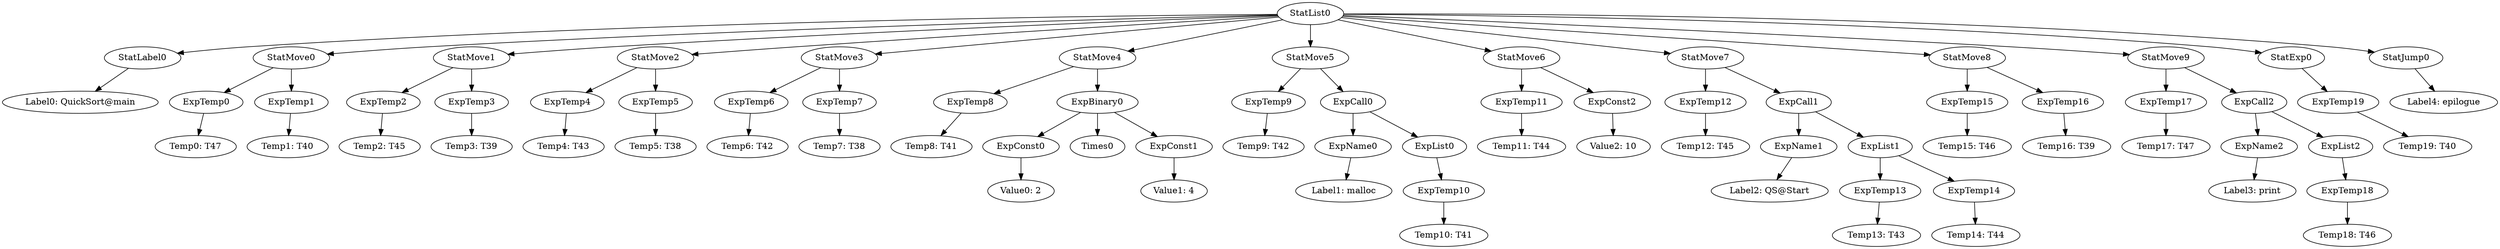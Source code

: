 digraph {
	ordering = out;
	ExpTemp9 -> "Temp9: T42";
	ExpBinary0 -> ExpConst0;
	ExpBinary0 -> Times0;
	ExpBinary0 -> ExpConst1;
	ExpTemp12 -> "Temp12: T45";
	ExpConst0 -> "Value0: 2";
	StatMove5 -> ExpTemp9;
	StatMove5 -> ExpCall0;
	ExpConst1 -> "Value1: 4";
	StatMove4 -> ExpTemp8;
	StatMove4 -> ExpBinary0;
	StatMove7 -> ExpTemp12;
	StatMove7 -> ExpCall1;
	ExpList1 -> ExpTemp13;
	ExpList1 -> ExpTemp14;
	ExpTemp18 -> "Temp18: T46";
	ExpTemp8 -> "Temp8: T41";
	StatMove1 -> ExpTemp2;
	StatMove1 -> ExpTemp3;
	ExpName0 -> "Label1: malloc";
	ExpTemp4 -> "Temp4: T43";
	StatMove3 -> ExpTemp6;
	StatMove3 -> ExpTemp7;
	ExpTemp5 -> "Temp5: T38";
	ExpTemp1 -> "Temp1: T40";
	ExpTemp14 -> "Temp14: T44";
	ExpName2 -> "Label3: print";
	ExpTemp7 -> "Temp7: T38";
	ExpTemp0 -> "Temp0: T47";
	StatList0 -> StatLabel0;
	StatList0 -> StatMove0;
	StatList0 -> StatMove1;
	StatList0 -> StatMove2;
	StatList0 -> StatMove3;
	StatList0 -> StatMove4;
	StatList0 -> StatMove5;
	StatList0 -> StatMove6;
	StatList0 -> StatMove7;
	StatList0 -> StatMove8;
	StatList0 -> StatMove9;
	StatList0 -> StatExp0;
	StatList0 -> StatJump0;
	StatLabel0 -> "Label0: QuickSort@main";
	ExpTemp3 -> "Temp3: T39";
	ExpTemp2 -> "Temp2: T45";
	ExpTemp10 -> "Temp10: T41";
	ExpCall0 -> ExpName0;
	ExpCall0 -> ExpList0;
	ExpTemp17 -> "Temp17: T47";
	ExpList0 -> ExpTemp10;
	ExpTemp6 -> "Temp6: T42";
	StatMove6 -> ExpTemp11;
	StatMove6 -> ExpConst2;
	ExpConst2 -> "Value2: 10";
	ExpCall2 -> ExpName2;
	ExpCall2 -> ExpList2;
	ExpTemp15 -> "Temp15: T46";
	ExpName1 -> "Label2: QS@Start";
	StatJump0 -> "Label4: epilogue";
	ExpCall1 -> ExpName1;
	ExpCall1 -> ExpList1;
	ExpTemp13 -> "Temp13: T43";
	ExpTemp16 -> "Temp16: T39";
	StatMove0 -> ExpTemp0;
	StatMove0 -> ExpTemp1;
	StatMove8 -> ExpTemp15;
	StatMove8 -> ExpTemp16;
	StatMove9 -> ExpTemp17;
	StatMove9 -> ExpCall2;
	ExpList2 -> ExpTemp18;
	StatMove2 -> ExpTemp4;
	StatMove2 -> ExpTemp5;
	ExpTemp19 -> "Temp19: T40";
	ExpTemp11 -> "Temp11: T44";
	StatExp0 -> ExpTemp19;
}

